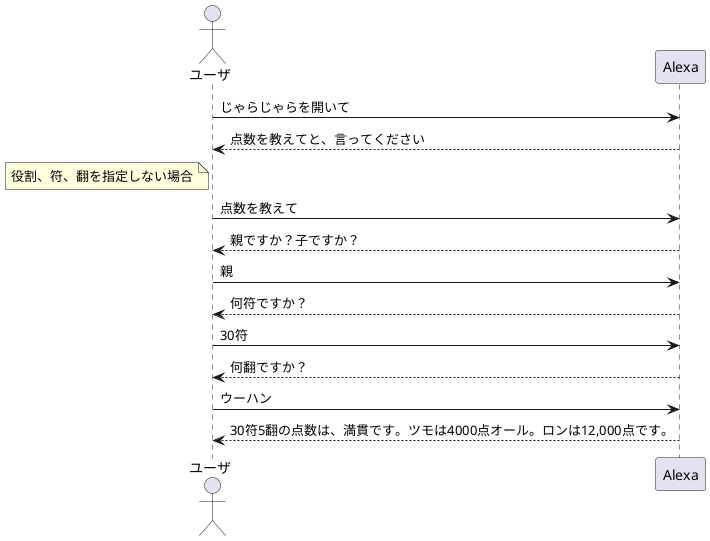 @startuml じゃらじゃら

actor "ユーザ" as User

User -> Alexa: じゃらじゃらを開いて

User <-- Alexa: 点数を教えてと、言ってください

note left User
  役割、符、翻を指定しない場合
end note

User -> Alexa: 点数を教えて

User <-- Alexa: 親ですか？子ですか？

User -> Alexa: 親

User <-- Alexa: 何符ですか？

User -> Alexa: 30符

User <-- Alexa: 何翻ですか？

User -> Alexa: ウーハン

User <-- Alexa: 30符5翻の点数は、満貫です。ツモは4000点オール。ロンは12,000点です。

@enduml
